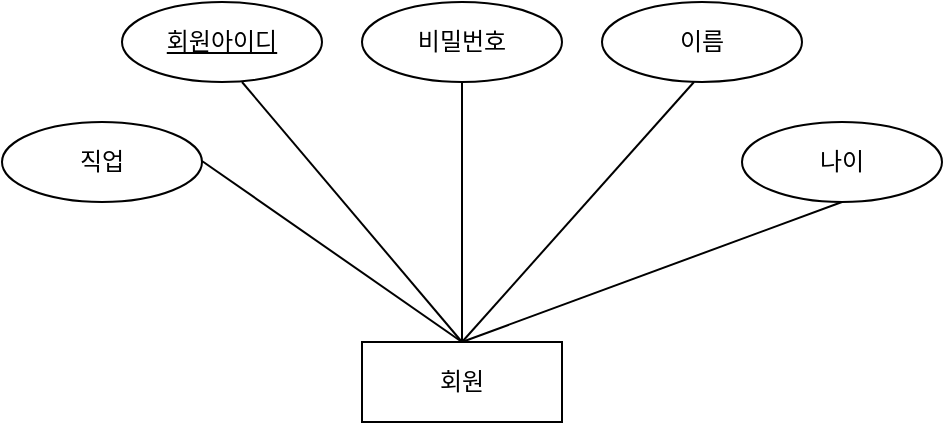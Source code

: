 <mxfile version="21.0.10" type="github"><diagram name="페이지-1" id="FWs0AsJasDjwjYhlzt5F"><mxGraphModel dx="1434" dy="796" grid="1" gridSize="10" guides="1" tooltips="1" connect="1" arrows="1" fold="1" page="1" pageScale="1" pageWidth="827" pageHeight="1169" math="0" shadow="0"><root><mxCell id="0"/><mxCell id="1" parent="0"/><mxCell id="gn-rdlN_Mi8N81_qGYsU-21" value="회원" style="whiteSpace=wrap;html=1;align=center;" vertex="1" parent="1"><mxGeometry x="220" y="230" width="100" height="40" as="geometry"/></mxCell><mxCell id="gn-rdlN_Mi8N81_qGYsU-23" value="회원아이디" style="ellipse;whiteSpace=wrap;html=1;align=center;fontStyle=4;" vertex="1" parent="1"><mxGeometry x="100" y="60" width="100" height="40" as="geometry"/></mxCell><mxCell id="gn-rdlN_Mi8N81_qGYsU-24" value="비밀번호" style="ellipse;whiteSpace=wrap;html=1;align=center;" vertex="1" parent="1"><mxGeometry x="220" y="60" width="100" height="40" as="geometry"/></mxCell><mxCell id="gn-rdlN_Mi8N81_qGYsU-25" value="이름" style="ellipse;whiteSpace=wrap;html=1;align=center;" vertex="1" parent="1"><mxGeometry x="340" y="60" width="100" height="40" as="geometry"/></mxCell><mxCell id="gn-rdlN_Mi8N81_qGYsU-26" value="나이" style="ellipse;whiteSpace=wrap;html=1;align=center;" vertex="1" parent="1"><mxGeometry x="410" y="120" width="100" height="40" as="geometry"/></mxCell><mxCell id="gn-rdlN_Mi8N81_qGYsU-27" value="직업" style="ellipse;whiteSpace=wrap;html=1;align=center;" vertex="1" parent="1"><mxGeometry x="40" y="120" width="100" height="40" as="geometry"/></mxCell><mxCell id="gn-rdlN_Mi8N81_qGYsU-28" value="" style="endArrow=none;html=1;rounded=0;entryX=0.5;entryY=0;entryDx=0;entryDy=0;" edge="1" parent="1" target="gn-rdlN_Mi8N81_qGYsU-21"><mxGeometry relative="1" as="geometry"><mxPoint x="140" y="139.5" as="sourcePoint"/><mxPoint x="300" y="139.5" as="targetPoint"/></mxGeometry></mxCell><mxCell id="gn-rdlN_Mi8N81_qGYsU-29" value="" style="endArrow=none;html=1;rounded=0;entryX=0.5;entryY=0;entryDx=0;entryDy=0;" edge="1" parent="1" target="gn-rdlN_Mi8N81_qGYsU-21"><mxGeometry relative="1" as="geometry"><mxPoint x="160" y="100" as="sourcePoint"/><mxPoint x="280" y="180" as="targetPoint"/></mxGeometry></mxCell><mxCell id="gn-rdlN_Mi8N81_qGYsU-30" value="" style="endArrow=none;html=1;rounded=0;" edge="1" parent="1" target="gn-rdlN_Mi8N81_qGYsU-21"><mxGeometry relative="1" as="geometry"><mxPoint x="270" y="100" as="sourcePoint"/><mxPoint x="410" y="140.5" as="targetPoint"/></mxGeometry></mxCell><mxCell id="gn-rdlN_Mi8N81_qGYsU-31" value="" style="endArrow=none;html=1;rounded=0;entryX=0.5;entryY=0;entryDx=0;entryDy=0;" edge="1" parent="1" target="gn-rdlN_Mi8N81_qGYsU-21"><mxGeometry relative="1" as="geometry"><mxPoint x="386" y="100" as="sourcePoint"/><mxPoint x="394" y="180" as="targetPoint"/></mxGeometry></mxCell><mxCell id="gn-rdlN_Mi8N81_qGYsU-32" value="" style="endArrow=none;html=1;rounded=0;exitX=0.5;exitY=1;exitDx=0;exitDy=0;entryX=0.5;entryY=0;entryDx=0;entryDy=0;" edge="1" parent="1" source="gn-rdlN_Mi8N81_qGYsU-26" target="gn-rdlN_Mi8N81_qGYsU-21"><mxGeometry relative="1" as="geometry"><mxPoint x="290" y="120" as="sourcePoint"/><mxPoint x="280" y="220" as="targetPoint"/></mxGeometry></mxCell></root></mxGraphModel></diagram></mxfile>